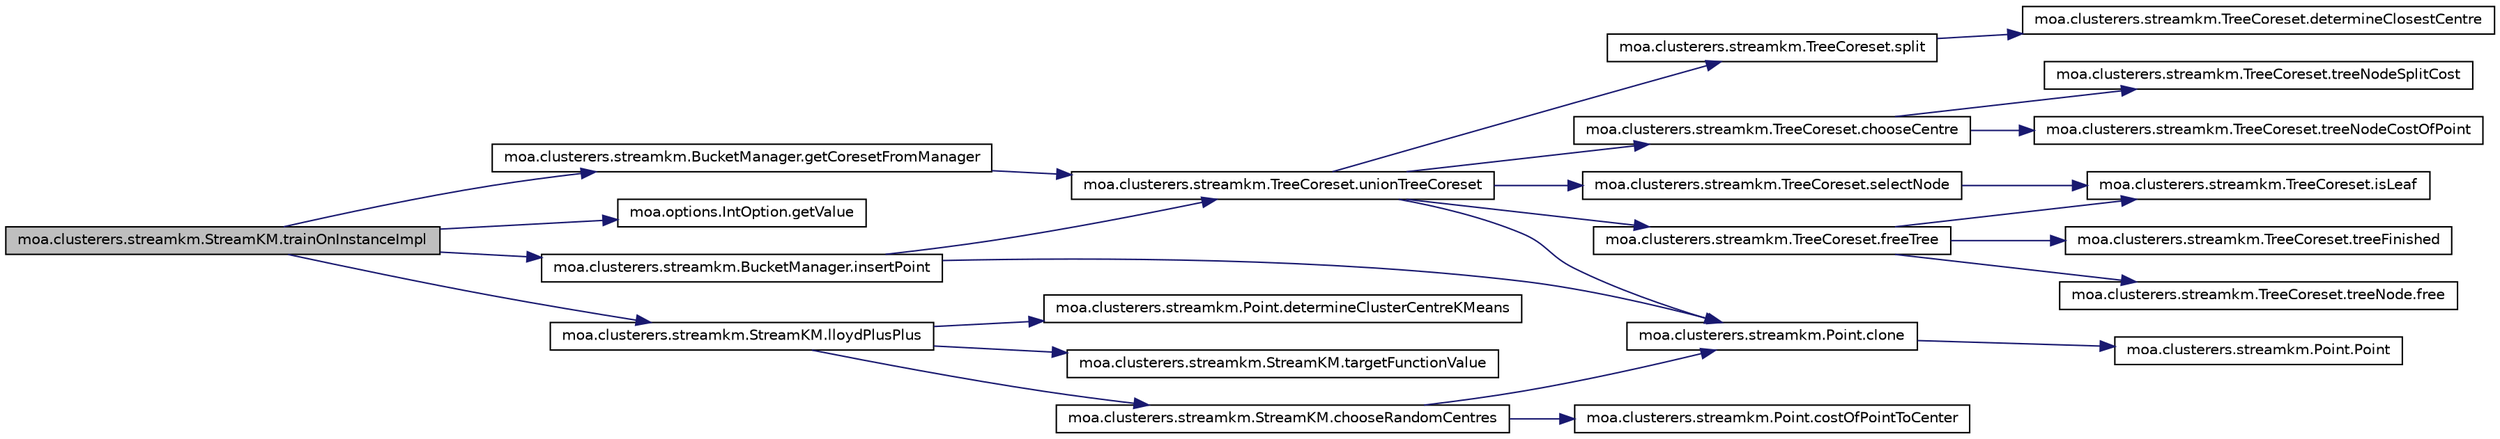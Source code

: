 digraph G
{
  edge [fontname="Helvetica",fontsize="10",labelfontname="Helvetica",labelfontsize="10"];
  node [fontname="Helvetica",fontsize="10",shape=record];
  rankdir=LR;
  Node1 [label="moa.clusterers.streamkm.StreamKM.trainOnInstanceImpl",height=0.2,width=0.4,color="black", fillcolor="grey75", style="filled" fontcolor="black"];
  Node1 -> Node2 [color="midnightblue",fontsize="10",style="solid",fontname="Helvetica"];
  Node2 [label="moa.clusterers.streamkm.BucketManager.getCoresetFromManager",height=0.2,width=0.4,color="black", fillcolor="white", style="filled",URL="$classmoa_1_1clusterers_1_1streamkm_1_1BucketManager.html#ad9eecc96cc9c31ca4a7149cfed3bce93",tooltip="It may happen that the manager is not full (since n is not always a power of 2)."];
  Node2 -> Node3 [color="midnightblue",fontsize="10",style="solid",fontname="Helvetica"];
  Node3 [label="moa.clusterers.streamkm.TreeCoreset.unionTreeCoreset",height=0.2,width=0.4,color="black", fillcolor="white", style="filled",URL="$classmoa_1_1clusterers_1_1streamkm_1_1TreeCoreset.html#a2807a9e47df6678b8bc4abf0e65b049e",tooltip="Constructs a coreset of size k from the union of setA and setB."];
  Node3 -> Node4 [color="midnightblue",fontsize="10",style="solid",fontname="Helvetica"];
  Node4 [label="moa.clusterers.streamkm.TreeCoreset.chooseCentre",height=0.2,width=0.4,color="black", fillcolor="white", style="filled",URL="$classmoa_1_1clusterers_1_1streamkm_1_1TreeCoreset.html#a98943206fda5388ab48675946596dbec",tooltip="selects a new centre from the treenode (using the kMeans++ distribution)"];
  Node4 -> Node5 [color="midnightblue",fontsize="10",style="solid",fontname="Helvetica"];
  Node5 [label="moa.clusterers.streamkm.TreeCoreset.treeNodeCostOfPoint",height=0.2,width=0.4,color="black", fillcolor="white", style="filled",URL="$classmoa_1_1clusterers_1_1streamkm_1_1TreeCoreset.html#aae7c48fd7aa6bbc6089d1af34989dbf2",tooltip="computes the cost of point p with the centre of treenode node"];
  Node4 -> Node6 [color="midnightblue",fontsize="10",style="solid",fontname="Helvetica"];
  Node6 [label="moa.clusterers.streamkm.TreeCoreset.treeNodeSplitCost",height=0.2,width=0.4,color="black", fillcolor="white", style="filled",URL="$classmoa_1_1clusterers_1_1streamkm_1_1TreeCoreset.html#abcf3c943a2969bb19a77374268471213",tooltip="computes the hypothetical cost if the node would be split with new centers centreA..."];
  Node3 -> Node7 [color="midnightblue",fontsize="10",style="solid",fontname="Helvetica"];
  Node7 [label="moa.clusterers.streamkm.Point.clone",height=0.2,width=0.4,color="black", fillcolor="white", style="filled",URL="$classmoa_1_1clusterers_1_1streamkm_1_1Point.html#af098eed8f68f80e30385b7ef1e4e635c"];
  Node7 -> Node8 [color="midnightblue",fontsize="10",style="solid",fontname="Helvetica"];
  Node8 [label="moa.clusterers.streamkm.Point.Point",height=0.2,width=0.4,color="black", fillcolor="white", style="filled",URL="$classmoa_1_1clusterers_1_1streamkm_1_1Point.html#abf88e6027d22543a2d4fe694c9ae77ec"];
  Node3 -> Node9 [color="midnightblue",fontsize="10",style="solid",fontname="Helvetica"];
  Node9 [label="moa.clusterers.streamkm.TreeCoreset.freeTree",height=0.2,width=0.4,color="black", fillcolor="white", style="filled",URL="$classmoa_1_1clusterers_1_1streamkm_1_1TreeCoreset.html#a27c0d4c2716c697505bb82b493b42c76",tooltip="frees a tree of its storage"];
  Node9 -> Node10 [color="midnightblue",fontsize="10",style="solid",fontname="Helvetica"];
  Node10 [label="moa.clusterers.streamkm.TreeCoreset.treeNode.free",height=0.2,width=0.4,color="black", fillcolor="white", style="filled",URL="$classmoa_1_1clusterers_1_1streamkm_1_1TreeCoreset_1_1treeNode.html#a8b3f3aadb28f7ad9bfc4019a1380d957"];
  Node9 -> Node11 [color="midnightblue",fontsize="10",style="solid",fontname="Helvetica"];
  Node11 [label="moa.clusterers.streamkm.TreeCoreset.isLeaf",height=0.2,width=0.4,color="black", fillcolor="white", style="filled",URL="$classmoa_1_1clusterers_1_1streamkm_1_1TreeCoreset.html#a7846322f3738e2a959a7b150c2b7afd5",tooltip="tests if a node is a leaf"];
  Node9 -> Node12 [color="midnightblue",fontsize="10",style="solid",fontname="Helvetica"];
  Node12 [label="moa.clusterers.streamkm.TreeCoreset.treeFinished",height=0.2,width=0.4,color="black", fillcolor="white", style="filled",URL="$classmoa_1_1clusterers_1_1streamkm_1_1TreeCoreset.html#a327ef138a5a150b5a3c2625a5286a3d7",tooltip="Checks if the storage is completly freed."];
  Node3 -> Node13 [color="midnightblue",fontsize="10",style="solid",fontname="Helvetica"];
  Node13 [label="moa.clusterers.streamkm.TreeCoreset.selectNode",height=0.2,width=0.4,color="black", fillcolor="white", style="filled",URL="$classmoa_1_1clusterers_1_1streamkm_1_1TreeCoreset.html#a2b9e00319e3313ed17cdd46d2b6a4c23",tooltip="selects a leaf node (using the kMeans++ distribution)"];
  Node13 -> Node11 [color="midnightblue",fontsize="10",style="solid",fontname="Helvetica"];
  Node3 -> Node14 [color="midnightblue",fontsize="10",style="solid",fontname="Helvetica"];
  Node14 [label="moa.clusterers.streamkm.TreeCoreset.split",height=0.2,width=0.4,color="black", fillcolor="white", style="filled",URL="$classmoa_1_1clusterers_1_1streamkm_1_1TreeCoreset.html#a748cbdbb7bd4d337f69dbe02a83b360c",tooltip="splits the parent node and creates two child nodes (one with the old centre and one..."];
  Node14 -> Node15 [color="midnightblue",fontsize="10",style="solid",fontname="Helvetica"];
  Node15 [label="moa.clusterers.streamkm.TreeCoreset.determineClosestCentre",height=0.2,width=0.4,color="black", fillcolor="white", style="filled",URL="$classmoa_1_1clusterers_1_1streamkm_1_1TreeCoreset.html#ac520f0a2ced6e8add5c0ecb49376fbc3",tooltip="returns the next centre"];
  Node1 -> Node16 [color="midnightblue",fontsize="10",style="solid",fontname="Helvetica"];
  Node16 [label="moa.options.IntOption.getValue",height=0.2,width=0.4,color="black", fillcolor="white", style="filled",URL="$classmoa_1_1options_1_1IntOption.html#affae8787274b44ab7616d46b8d6c831a"];
  Node1 -> Node17 [color="midnightblue",fontsize="10",style="solid",fontname="Helvetica"];
  Node17 [label="moa.clusterers.streamkm.BucketManager.insertPoint",height=0.2,width=0.4,color="black", fillcolor="white", style="filled",URL="$classmoa_1_1clusterers_1_1streamkm_1_1BucketManager.html#a1da1a9f91d0b153a42c089031add12f5",tooltip="inserts a single point into the bucketmanager"];
  Node17 -> Node7 [color="midnightblue",fontsize="10",style="solid",fontname="Helvetica"];
  Node17 -> Node3 [color="midnightblue",fontsize="10",style="solid",fontname="Helvetica"];
  Node1 -> Node18 [color="midnightblue",fontsize="10",style="solid",fontname="Helvetica"];
  Node18 [label="moa.clusterers.streamkm.StreamKM.lloydPlusPlus",height=0.2,width=0.4,color="black", fillcolor="white", style="filled",URL="$classmoa_1_1clusterers_1_1streamkm_1_1StreamKM.html#a14e0aebae9bb2f70985189649c381d4a"];
  Node18 -> Node19 [color="midnightblue",fontsize="10",style="solid",fontname="Helvetica"];
  Node19 [label="moa.clusterers.streamkm.StreamKM.chooseRandomCentres",height=0.2,width=0.4,color="black", fillcolor="white", style="filled",URL="$classmoa_1_1clusterers_1_1streamkm_1_1StreamKM.html#a3f146ea50791579e0d0615e999e67698"];
  Node19 -> Node7 [color="midnightblue",fontsize="10",style="solid",fontname="Helvetica"];
  Node19 -> Node20 [color="midnightblue",fontsize="10",style="solid",fontname="Helvetica"];
  Node20 [label="moa.clusterers.streamkm.Point.costOfPointToCenter",height=0.2,width=0.4,color="black", fillcolor="white", style="filled",URL="$classmoa_1_1clusterers_1_1streamkm_1_1Point.html#a6803cf2181e2adf18cced20fc5c67ff9",tooltip="Computes the cost of this point with centre centre."];
  Node18 -> Node21 [color="midnightblue",fontsize="10",style="solid",fontname="Helvetica"];
  Node21 [label="moa.clusterers.streamkm.Point.determineClusterCentreKMeans",height=0.2,width=0.4,color="black", fillcolor="white", style="filled",URL="$classmoa_1_1clusterers_1_1streamkm_1_1Point.html#adf34aa2f1b021756192d0d1f6ae48896",tooltip="Computes the index of the centre nearest to this point with the given array of centres..."];
  Node18 -> Node22 [color="midnightblue",fontsize="10",style="solid",fontname="Helvetica"];
  Node22 [label="moa.clusterers.streamkm.StreamKM.targetFunctionValue",height=0.2,width=0.4,color="black", fillcolor="white", style="filled",URL="$classmoa_1_1clusterers_1_1streamkm_1_1StreamKM.html#a9c8d1bcb1edfd1fc869f5221d849e7ed",tooltip="computes the target function for the given pointarray points[] (of size n) with the..."];
}
